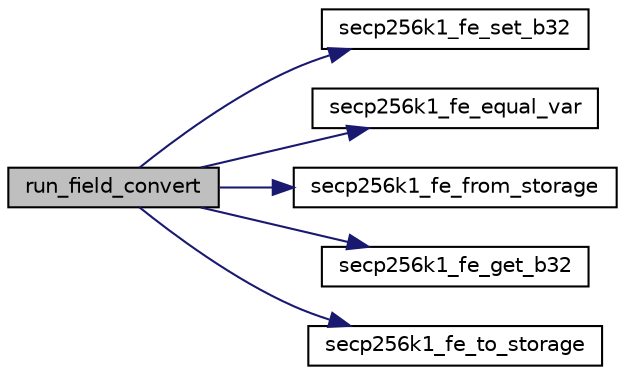 digraph "run_field_convert"
{
  edge [fontname="Helvetica",fontsize="10",labelfontname="Helvetica",labelfontsize="10"];
  node [fontname="Helvetica",fontsize="10",shape=record];
  rankdir="LR";
  Node1068 [label="run_field_convert",height=0.2,width=0.4,color="black", fillcolor="grey75", style="filled", fontcolor="black"];
  Node1068 -> Node1069 [color="midnightblue",fontsize="10",style="solid",fontname="Helvetica"];
  Node1069 [label="secp256k1_fe_set_b32",height=0.2,width=0.4,color="black", fillcolor="white", style="filled",URL="$d5/d5a/field_8h.html#a5c86a65052e3b135919c00fe2233a43d",tooltip="Set a field element equal to 32-byte big endian value. "];
  Node1068 -> Node1070 [color="midnightblue",fontsize="10",style="solid",fontname="Helvetica"];
  Node1070 [label="secp256k1_fe_equal_var",height=0.2,width=0.4,color="black", fillcolor="white", style="filled",URL="$d5/d5a/field_8h.html#a16ab4d0dd8bcb5da1b888288063014f3",tooltip="Compare two field elements. "];
  Node1068 -> Node1071 [color="midnightblue",fontsize="10",style="solid",fontname="Helvetica"];
  Node1071 [label="secp256k1_fe_from_storage",height=0.2,width=0.4,color="black", fillcolor="white", style="filled",URL="$d5/d5a/field_8h.html#a644783b01d20445b5b2f3c9c2abfbae3",tooltip="Convert a field element back from the storage type. "];
  Node1068 -> Node1072 [color="midnightblue",fontsize="10",style="solid",fontname="Helvetica"];
  Node1072 [label="secp256k1_fe_get_b32",height=0.2,width=0.4,color="black", fillcolor="white", style="filled",URL="$d5/d5a/field_8h.html#abb1017649be14b9ac1823be3c573e542",tooltip="Convert a field element to a 32-byte big endian value. "];
  Node1068 -> Node1073 [color="midnightblue",fontsize="10",style="solid",fontname="Helvetica"];
  Node1073 [label="secp256k1_fe_to_storage",height=0.2,width=0.4,color="black", fillcolor="white", style="filled",URL="$d5/d5a/field_8h.html#ab2813c5c17c63e222d5a15a60f239b12",tooltip="Convert a field element to the storage type. "];
}
